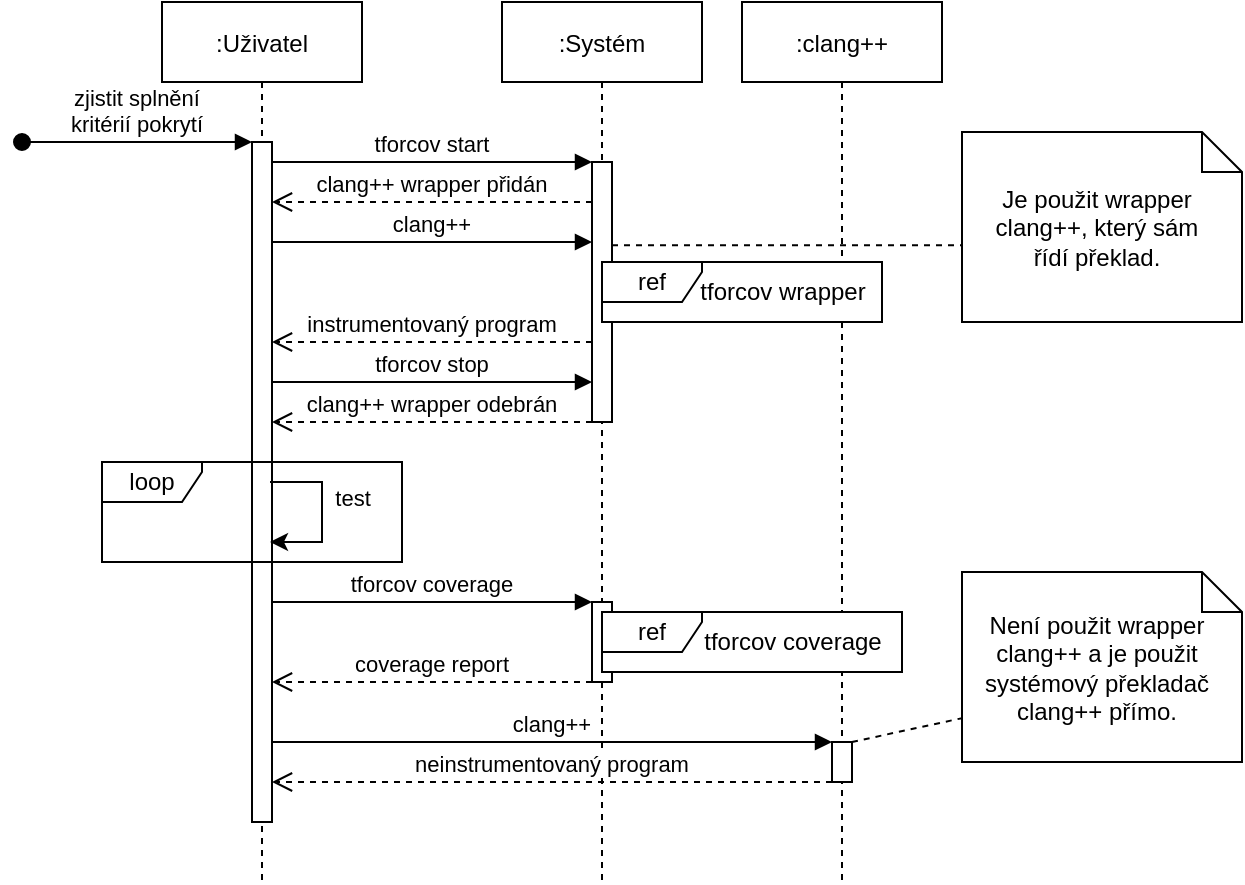 <mxfile version="16.4.5" type="github">
  <diagram id="kgpKYQtTHZ0yAKxKKP6v" name="Page-1">
    <mxGraphModel dx="677" dy="363" grid="1" gridSize="10" guides="1" tooltips="1" connect="1" arrows="1" fold="1" page="1" pageScale="1" pageWidth="850" pageHeight="1100" math="0" shadow="0">
      <root>
        <mxCell id="0" />
        <mxCell id="1" parent="0" />
        <mxCell id="3nuBFxr9cyL0pnOWT2aG-1" value=":Uživatel" style="shape=umlLifeline;perimeter=lifelinePerimeter;container=1;collapsible=0;recursiveResize=0;rounded=0;shadow=0;strokeWidth=1;" parent="1" vertex="1">
          <mxGeometry x="120" y="80" width="100" height="440" as="geometry" />
        </mxCell>
        <mxCell id="3nuBFxr9cyL0pnOWT2aG-2" value="" style="points=[];perimeter=orthogonalPerimeter;rounded=0;shadow=0;strokeWidth=1;" parent="3nuBFxr9cyL0pnOWT2aG-1" vertex="1">
          <mxGeometry x="45" y="70" width="10" height="340" as="geometry" />
        </mxCell>
        <mxCell id="3nuBFxr9cyL0pnOWT2aG-3" value="zjistit splnění&#xa;kritérií pokrytí" style="verticalAlign=bottom;startArrow=oval;endArrow=block;startSize=8;shadow=0;strokeWidth=1;" parent="3nuBFxr9cyL0pnOWT2aG-1" target="3nuBFxr9cyL0pnOWT2aG-2" edge="1">
          <mxGeometry relative="1" as="geometry">
            <mxPoint x="-70" y="70" as="sourcePoint" />
          </mxGeometry>
        </mxCell>
        <mxCell id="f6kpUsJJPhj5U0mSt8Kj-2" value="test" style="endArrow=classic;html=1;rounded=0;" parent="3nuBFxr9cyL0pnOWT2aG-1" edge="1">
          <mxGeometry x="-0.165" y="15" width="50" height="50" relative="1" as="geometry">
            <mxPoint x="54" y="240" as="sourcePoint" />
            <mxPoint x="54" y="270" as="targetPoint" />
            <Array as="points">
              <mxPoint x="80" y="240" />
              <mxPoint x="80" y="270" />
            </Array>
            <mxPoint as="offset" />
          </mxGeometry>
        </mxCell>
        <mxCell id="3nuBFxr9cyL0pnOWT2aG-5" value=":Systém" style="shape=umlLifeline;perimeter=lifelinePerimeter;container=1;collapsible=0;recursiveResize=0;rounded=0;shadow=0;strokeWidth=1;" parent="1" vertex="1">
          <mxGeometry x="290" y="80" width="100" height="440" as="geometry" />
        </mxCell>
        <mxCell id="3nuBFxr9cyL0pnOWT2aG-6" value="" style="points=[];perimeter=orthogonalPerimeter;rounded=0;shadow=0;strokeWidth=1;" parent="3nuBFxr9cyL0pnOWT2aG-5" vertex="1">
          <mxGeometry x="45" y="80" width="10" height="130" as="geometry" />
        </mxCell>
        <mxCell id="f6kpUsJJPhj5U0mSt8Kj-8" value="" style="points=[];perimeter=orthogonalPerimeter;rounded=0;shadow=0;strokeWidth=1;" parent="3nuBFxr9cyL0pnOWT2aG-5" vertex="1">
          <mxGeometry x="45" y="300" width="10" height="40" as="geometry" />
        </mxCell>
        <mxCell id="3nuBFxr9cyL0pnOWT2aG-7" value="clang++ wrapper přidán" style="verticalAlign=bottom;endArrow=open;dashed=1;endSize=8;shadow=0;strokeWidth=1;" parent="1" source="3nuBFxr9cyL0pnOWT2aG-6" target="3nuBFxr9cyL0pnOWT2aG-2" edge="1">
          <mxGeometry relative="1" as="geometry">
            <mxPoint x="275" y="236" as="targetPoint" />
            <Array as="points">
              <mxPoint x="310" y="180" />
            </Array>
          </mxGeometry>
        </mxCell>
        <mxCell id="3nuBFxr9cyL0pnOWT2aG-8" value="tforcov start" style="verticalAlign=bottom;endArrow=block;entryX=0;entryY=0;shadow=0;strokeWidth=1;" parent="1" source="3nuBFxr9cyL0pnOWT2aG-2" target="3nuBFxr9cyL0pnOWT2aG-6" edge="1">
          <mxGeometry relative="1" as="geometry">
            <mxPoint x="275" y="160" as="sourcePoint" />
            <mxPoint as="offset" />
          </mxGeometry>
        </mxCell>
        <mxCell id="f6kpUsJJPhj5U0mSt8Kj-4" value="tforcov coverage" style="verticalAlign=bottom;endArrow=block;shadow=0;strokeWidth=1;" parent="1" source="3nuBFxr9cyL0pnOWT2aG-2" target="f6kpUsJJPhj5U0mSt8Kj-8" edge="1">
          <mxGeometry relative="1" as="geometry">
            <mxPoint x="175" y="290.0" as="sourcePoint" />
            <mxPoint x="290" y="300" as="targetPoint" />
            <mxPoint as="offset" />
            <Array as="points" />
          </mxGeometry>
        </mxCell>
        <mxCell id="f6kpUsJJPhj5U0mSt8Kj-5" value="coverage report" style="verticalAlign=bottom;endArrow=open;dashed=1;endSize=8;shadow=0;strokeWidth=1;" parent="1" source="f6kpUsJJPhj5U0mSt8Kj-8" target="3nuBFxr9cyL0pnOWT2aG-2" edge="1">
          <mxGeometry relative="1" as="geometry">
            <mxPoint x="170" y="310" as="targetPoint" />
            <mxPoint x="290" y="330" as="sourcePoint" />
            <Array as="points">
              <mxPoint x="300" y="420" />
            </Array>
          </mxGeometry>
        </mxCell>
        <mxCell id="f6kpUsJJPhj5U0mSt8Kj-9" value="tforcov stop" style="verticalAlign=bottom;endArrow=block;shadow=0;strokeWidth=1;" parent="1" source="3nuBFxr9cyL0pnOWT2aG-2" target="3nuBFxr9cyL0pnOWT2aG-6" edge="1">
          <mxGeometry relative="1" as="geometry">
            <mxPoint x="175" y="220" as="sourcePoint" />
            <mxPoint x="335.0" y="220" as="targetPoint" />
            <mxPoint as="offset" />
            <Array as="points">
              <mxPoint x="220" y="270" />
            </Array>
          </mxGeometry>
        </mxCell>
        <mxCell id="f6kpUsJJPhj5U0mSt8Kj-10" value="clang++ wrapper odebrán" style="verticalAlign=bottom;endArrow=open;dashed=1;endSize=8;shadow=0;strokeWidth=1;" parent="1" source="3nuBFxr9cyL0pnOWT2aG-6" target="3nuBFxr9cyL0pnOWT2aG-2" edge="1">
          <mxGeometry relative="1" as="geometry">
            <mxPoint x="185" y="190" as="targetPoint" />
            <mxPoint x="345.0" y="190" as="sourcePoint" />
            <Array as="points">
              <mxPoint x="310" y="290" />
            </Array>
          </mxGeometry>
        </mxCell>
        <mxCell id="f6kpUsJJPhj5U0mSt8Kj-11" value="clang++" style="verticalAlign=bottom;endArrow=block;shadow=0;strokeWidth=1;" parent="1" source="3nuBFxr9cyL0pnOWT2aG-2" target="3nuBFxr9cyL0pnOWT2aG-6" edge="1">
          <mxGeometry relative="1" as="geometry">
            <mxPoint x="200" y="209.76" as="sourcePoint" />
            <mxPoint x="360.0" y="209.76" as="targetPoint" />
            <mxPoint as="offset" />
            <Array as="points">
              <mxPoint x="245" y="200" />
            </Array>
          </mxGeometry>
        </mxCell>
        <mxCell id="f6kpUsJJPhj5U0mSt8Kj-12" value="instrumentovaný program" style="verticalAlign=bottom;endArrow=open;dashed=1;endSize=8;shadow=0;strokeWidth=1;" parent="1" source="3nuBFxr9cyL0pnOWT2aG-6" target="3nuBFxr9cyL0pnOWT2aG-2" edge="1">
          <mxGeometry relative="1" as="geometry">
            <mxPoint x="185" y="190" as="targetPoint" />
            <mxPoint x="345.0" y="190" as="sourcePoint" />
            <Array as="points">
              <mxPoint x="310" y="250" />
            </Array>
          </mxGeometry>
        </mxCell>
        <mxCell id="f6kpUsJJPhj5U0mSt8Kj-13" value=":clang++" style="shape=umlLifeline;perimeter=lifelinePerimeter;container=1;collapsible=0;recursiveResize=0;rounded=0;shadow=0;strokeWidth=1;" parent="1" vertex="1">
          <mxGeometry x="410" y="80" width="100" height="440" as="geometry" />
        </mxCell>
        <mxCell id="f6kpUsJJPhj5U0mSt8Kj-15" value="" style="points=[];perimeter=orthogonalPerimeter;rounded=0;shadow=0;strokeWidth=1;" parent="f6kpUsJJPhj5U0mSt8Kj-13" vertex="1">
          <mxGeometry x="45" y="370" width="10" height="20" as="geometry" />
        </mxCell>
        <mxCell id="0u3qvbJuop93HSlV_9Pf-1" value="ref" style="shape=umlFrame;whiteSpace=wrap;html=1;backgroundOutline=0;swimlaneFillColor=#FFFFFF;gradientColor=none;width=50;height=20;" vertex="1" parent="f6kpUsJJPhj5U0mSt8Kj-13">
          <mxGeometry x="-70" y="130" width="140" height="30" as="geometry" />
        </mxCell>
        <mxCell id="0u3qvbJuop93HSlV_9Pf-3" value="ref" style="shape=umlFrame;whiteSpace=wrap;html=1;backgroundOutline=0;swimlaneFillColor=#FFFFFF;gradientColor=none;width=50;height=20;" vertex="1" parent="f6kpUsJJPhj5U0mSt8Kj-13">
          <mxGeometry x="-70" y="305" width="150" height="30" as="geometry" />
        </mxCell>
        <mxCell id="f6kpUsJJPhj5U0mSt8Kj-16" value="clang++" style="verticalAlign=bottom;endArrow=block;shadow=0;strokeWidth=1;" parent="1" source="3nuBFxr9cyL0pnOWT2aG-2" target="f6kpUsJJPhj5U0mSt8Kj-15" edge="1">
          <mxGeometry relative="1" as="geometry">
            <mxPoint x="185" y="210" as="sourcePoint" />
            <mxPoint x="345.0" y="210" as="targetPoint" />
            <mxPoint as="offset" />
            <Array as="points">
              <mxPoint x="250" y="450" />
            </Array>
          </mxGeometry>
        </mxCell>
        <mxCell id="f6kpUsJJPhj5U0mSt8Kj-17" value="neinstrumentovaný program" style="verticalAlign=bottom;endArrow=open;dashed=1;endSize=8;shadow=0;strokeWidth=1;" parent="1" source="f6kpUsJJPhj5U0mSt8Kj-15" target="3nuBFxr9cyL0pnOWT2aG-2" edge="1">
          <mxGeometry relative="1" as="geometry">
            <mxPoint x="185" y="230" as="targetPoint" />
            <mxPoint x="345.0" y="230" as="sourcePoint" />
            <Array as="points">
              <mxPoint x="320" y="470" />
            </Array>
          </mxGeometry>
        </mxCell>
        <mxCell id="f6kpUsJJPhj5U0mSt8Kj-18" value="Není použit wrapper clang++ a je použit systémový překladač clang++ přímo." style="shape=note;size=20;whiteSpace=wrap;html=1;spacingLeft=10;spacingRight=15;" parent="1" vertex="1">
          <mxGeometry x="520" y="365" width="140" height="95" as="geometry" />
        </mxCell>
        <mxCell id="f6kpUsJJPhj5U0mSt8Kj-19" value="" style="endArrow=none;dashed=1;html=1;rounded=0;" parent="1" source="f6kpUsJJPhj5U0mSt8Kj-15" target="f6kpUsJJPhj5U0mSt8Kj-18" edge="1">
          <mxGeometry width="50" height="50" relative="1" as="geometry">
            <mxPoint x="410" y="330" as="sourcePoint" />
            <mxPoint x="460" y="280" as="targetPoint" />
          </mxGeometry>
        </mxCell>
        <mxCell id="f6kpUsJJPhj5U0mSt8Kj-20" value="Je použit wrapper clang++, který sám řídí překlad." style="shape=note;size=20;whiteSpace=wrap;html=1;spacingLeft=10;spacingRight=15;" parent="1" vertex="1">
          <mxGeometry x="520" y="145" width="140" height="95" as="geometry" />
        </mxCell>
        <mxCell id="f6kpUsJJPhj5U0mSt8Kj-21" value="" style="endArrow=none;dashed=1;html=1;rounded=0;" parent="1" source="3nuBFxr9cyL0pnOWT2aG-6" target="f6kpUsJJPhj5U0mSt8Kj-20" edge="1">
          <mxGeometry width="50" height="50" relative="1" as="geometry">
            <mxPoint x="410" y="330" as="sourcePoint" />
            <mxPoint x="460" y="280" as="targetPoint" />
          </mxGeometry>
        </mxCell>
        <mxCell id="f6kpUsJJPhj5U0mSt8Kj-3" value="loop" style="shape=umlFrame;whiteSpace=wrap;html=1;width=50;height=20;" parent="1" vertex="1">
          <mxGeometry x="90" y="310" width="150" height="50" as="geometry" />
        </mxCell>
        <mxCell id="0u3qvbJuop93HSlV_9Pf-4" value="tforcov coverage" style="text;html=1;resizable=0;autosize=1;align=center;verticalAlign=middle;points=[];fillColor=none;strokeColor=none;rounded=0;" vertex="1" parent="1">
          <mxGeometry x="385" y="390" width="100" height="20" as="geometry" />
        </mxCell>
        <mxCell id="0u3qvbJuop93HSlV_9Pf-2" value="tforcov wrapper" style="text;html=1;resizable=0;autosize=1;align=center;verticalAlign=middle;points=[];fillColor=none;strokeColor=none;rounded=0;" vertex="1" parent="1">
          <mxGeometry x="380" y="215" width="100" height="20" as="geometry" />
        </mxCell>
      </root>
    </mxGraphModel>
  </diagram>
</mxfile>

